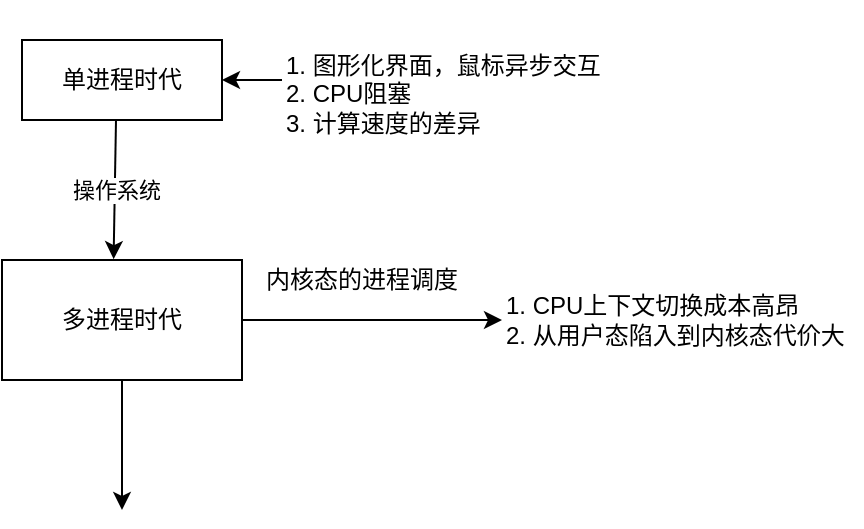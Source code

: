 <mxfile>
    <diagram id="z6UVKOVi1R32WqLGHJVd" name="Page-1">
        <mxGraphModel dx="719" dy="501" grid="1" gridSize="10" guides="1" tooltips="1" connect="1" arrows="1" fold="1" page="1" pageScale="1" pageWidth="827" pageHeight="1169" math="0" shadow="0">
            <root>
                <mxCell id="0"/>
                <mxCell id="1" parent="0"/>
                <mxCell id="2" value="单进程时代" style="rounded=0;whiteSpace=wrap;html=1;" vertex="1" parent="1">
                    <mxGeometry x="60" y="190" width="100" height="40" as="geometry"/>
                </mxCell>
                <mxCell id="4" style="edgeStyle=none;html=1;entryX=1;entryY=0.5;entryDx=0;entryDy=0;" edge="1" parent="1" source="3" target="2">
                    <mxGeometry relative="1" as="geometry"/>
                </mxCell>
                <mxCell id="3" value="1. 图形化界面，鼠标异步交互&lt;br&gt;2. CPU阻塞&lt;br&gt;3. 计算速度的差异" style="text;html=1;strokeColor=none;fillColor=none;align=left;verticalAlign=left;whiteSpace=wrap;rounded=0;" vertex="1" parent="1">
                    <mxGeometry x="190" y="170" width="180" height="80" as="geometry"/>
                </mxCell>
                <mxCell id="18" style="edgeStyle=none;html=1;" edge="1" parent="1" source="5">
                    <mxGeometry relative="1" as="geometry">
                        <mxPoint x="110" y="425" as="targetPoint"/>
                    </mxGeometry>
                </mxCell>
                <mxCell id="5" value="多进程时代" style="whiteSpace=wrap;html=1;rounded=0;" vertex="1" parent="1">
                    <mxGeometry x="50" y="300" width="120" height="60" as="geometry"/>
                </mxCell>
                <mxCell id="12" value="" style="endArrow=classic;html=1;entryX=0.465;entryY=-0.007;entryDx=0;entryDy=0;entryPerimeter=0;" edge="1" parent="1" target="5">
                    <mxGeometry relative="1" as="geometry">
                        <mxPoint x="107" y="230" as="sourcePoint"/>
                        <mxPoint x="107" y="290" as="targetPoint"/>
                    </mxGeometry>
                </mxCell>
                <mxCell id="13" value="操作系统" style="edgeLabel;resizable=0;html=1;align=center;verticalAlign=middle;" connectable="0" vertex="1" parent="12">
                    <mxGeometry relative="1" as="geometry"/>
                </mxCell>
                <mxCell id="15" value="" style="endArrow=classic;html=1;exitX=1;exitY=0.5;exitDx=0;exitDy=0;" edge="1" parent="1" source="5">
                    <mxGeometry width="50" height="50" relative="1" as="geometry">
                        <mxPoint x="280" y="390" as="sourcePoint"/>
                        <mxPoint x="300" y="330" as="targetPoint"/>
                    </mxGeometry>
                </mxCell>
                <mxCell id="16" value="内核态的进程调度" style="text;html=1;strokeColor=none;fillColor=none;align=center;verticalAlign=middle;whiteSpace=wrap;rounded=0;" vertex="1" parent="1">
                    <mxGeometry x="180" y="300" width="100" height="20" as="geometry"/>
                </mxCell>
                <mxCell id="17" value="1. CPU上下文切换成本高昂&lt;br&gt;2. 从用户态陷入到内核态代价大" style="text;html=1;strokeColor=none;fillColor=none;align=left;verticalAlign=middle;whiteSpace=wrap;rounded=0;" vertex="1" parent="1">
                    <mxGeometry x="300" y="290" width="180" height="80" as="geometry"/>
                </mxCell>
            </root>
        </mxGraphModel>
    </diagram>
</mxfile>